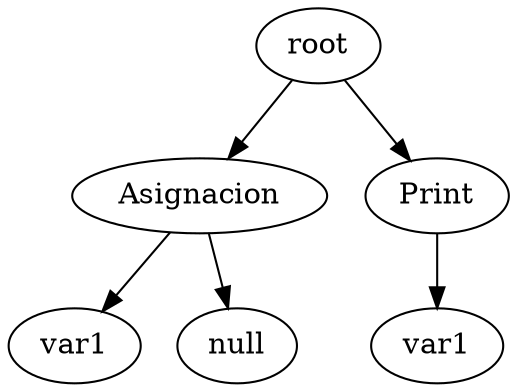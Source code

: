 digraph G{
6 [label = "root"];
2 [label = "var1"];
3 [label = "Asignacion"];
3 -> 2;
1 [label = "null"];
3 [label = "Asignacion"];
3 -> 1;
4 [label = "var1"];
5 [label = "Print"];
5 -> 4;
6 -> 3;
6 -> 5;

}